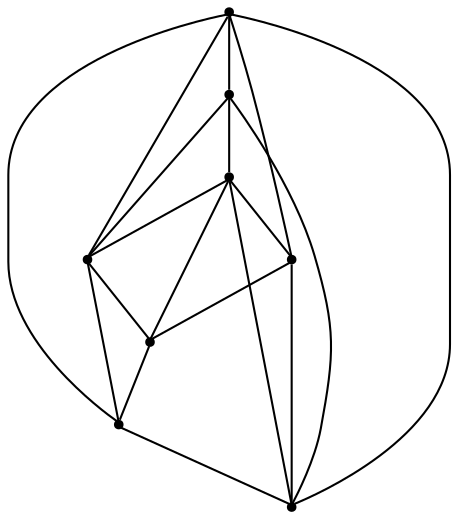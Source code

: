 graph {
  node [shape=point,comment="{\"directed\":false,\"doi\":\"10.1007/978-3-031-49272-3_22\",\"figure\":\"6 (1)\"}"]

  v0 [pos="863.1458116452029,1415.6921144731427"]
  v1 [pos="715.0639024007041,1302.5806746630115"]
  v2 [pos="796.4685229692061,1549.0450574767203"]
  v3 [pos="529.7593762137712,1349.0156429713538"]
  v4 [pos="396.40479886177775,1449.0303502240372"]
  v5 [pos="696.4525899552109,1515.706821725826"]
  v6 [pos="663.8974185116684,1614.6181880711613"]
  v7 [pos="496.4207318757729,1549.0450574767203"]

  v4 -- v7 [id="-6",pos="396.40479886177775,1449.0303502240372 496.4207318757729,1549.0450574767203 496.4207318757729,1549.0450574767203 496.4207318757729,1549.0450574767203"]
  v4 -- v5 [id="-8",pos="396.40479886177775,1449.0303502240372 696.4525899552109,1515.706821725826 696.4525899552109,1515.706821725826 696.4525899552109,1515.706821725826"]
  v4 -- v3 [id="-13",pos="396.40479886177775,1449.0303502240372 529.7593762137712,1349.0156429713538 529.7593762137712,1349.0156429713538 529.7593762137712,1349.0156429713538"]
  v0 -- v1 [id="-16",pos="863.1458116452029,1415.6921144731427 715.0639024007041,1302.5806746630115 715.0639024007041,1302.5806746630115 715.0639024007041,1302.5806746630115"]
  v0 -- v2 [id="-17",pos="863.1458116452029,1415.6921144731427 796.4685229692061,1549.0450574767203 796.4685229692061,1549.0450574767203 796.4685229692061,1549.0450574767203"]
  v0 -- v3 [id="-19",pos="863.1458116452029,1415.6921144731427 529.7593762137712,1349.0156429713538 529.7593762137712,1349.0156429713538 529.7593762137712,1349.0156429713538"]
  v0 -- v4 [id="-20",pos="863.1458116452029,1415.6921144731427 396.40479886177775,1449.0303502240372 396.40479886177775,1449.0303502240372 396.40479886177775,1449.0303502240372"]
  v7 -- v6 [id="-24",pos="496.4207318757729,1549.0450574767203 663.8974185116684,1614.6181880711613 663.8974185116684,1614.6181880711613 663.8974185116684,1614.6181880711613"]
  v7 -- v2 [id="-26",pos="496.4207318757729,1549.0450574767203 796.4685229692061,1549.0450574767203 796.4685229692061,1549.0450574767203 796.4685229692061,1549.0450574767203"]
  v7 -- v3 [id="-27",pos="496.4207318757729,1549.0450574767203 529.7593762137712,1349.0156429713538 529.7593762137712,1349.0156429713538 529.7593762137712,1349.0156429713538"]
  v7 -- v5 [id="-28",pos="496.4207318757729,1549.0450574767203 696.4525899552109,1515.706821725826 696.4525899552109,1515.706821725826 696.4525899552109,1515.706821725826"]
  v2 -- v5 [id="-35",pos="796.4685229692061,1549.0450574767203 696.4525899552109,1515.706821725826 696.4525899552109,1515.706821725826 696.4525899552109,1515.706821725826"]
  v2 -- v6 [id="-36",pos="796.4685229692061,1549.0450574767203 663.8974185116684,1614.6181880711613 663.8974185116684,1614.6181880711613 663.8974185116684,1614.6181880711613"]
  v3 -- v1 [id="-43",pos="529.7593762137712,1349.0156429713538 715.0639024007041,1302.5806746630115 715.0639024007041,1302.5806746630115 715.0639024007041,1302.5806746630115"]
  v3 -- v6 [id="-46",pos="529.7593762137712,1349.0156429713538 663.8974185116684,1614.6181880711613 663.8974185116684,1614.6181880711613 663.8974185116684,1614.6181880711613"]
  v1 -- v5 [id="-51",pos="715.0639024007041,1302.5806746630115 696.4525899552109,1515.706821725826 696.4525899552109,1515.706821725826 696.4525899552109,1515.706821725826"]
  v5 -- v0 [id="-59",pos="696.4525899552109,1515.706821725826 863.1458116452029,1415.6921144731427 863.1458116452029,1415.6921144731427 863.1458116452029,1415.6921144731427"]
  v6 -- v1 [id="-66",pos="663.8974185116684,1614.6181880711613 715.0639024007041,1302.5806746630115 715.0639024007041,1302.5806746630115 715.0639024007041,1302.5806746630115"]
}